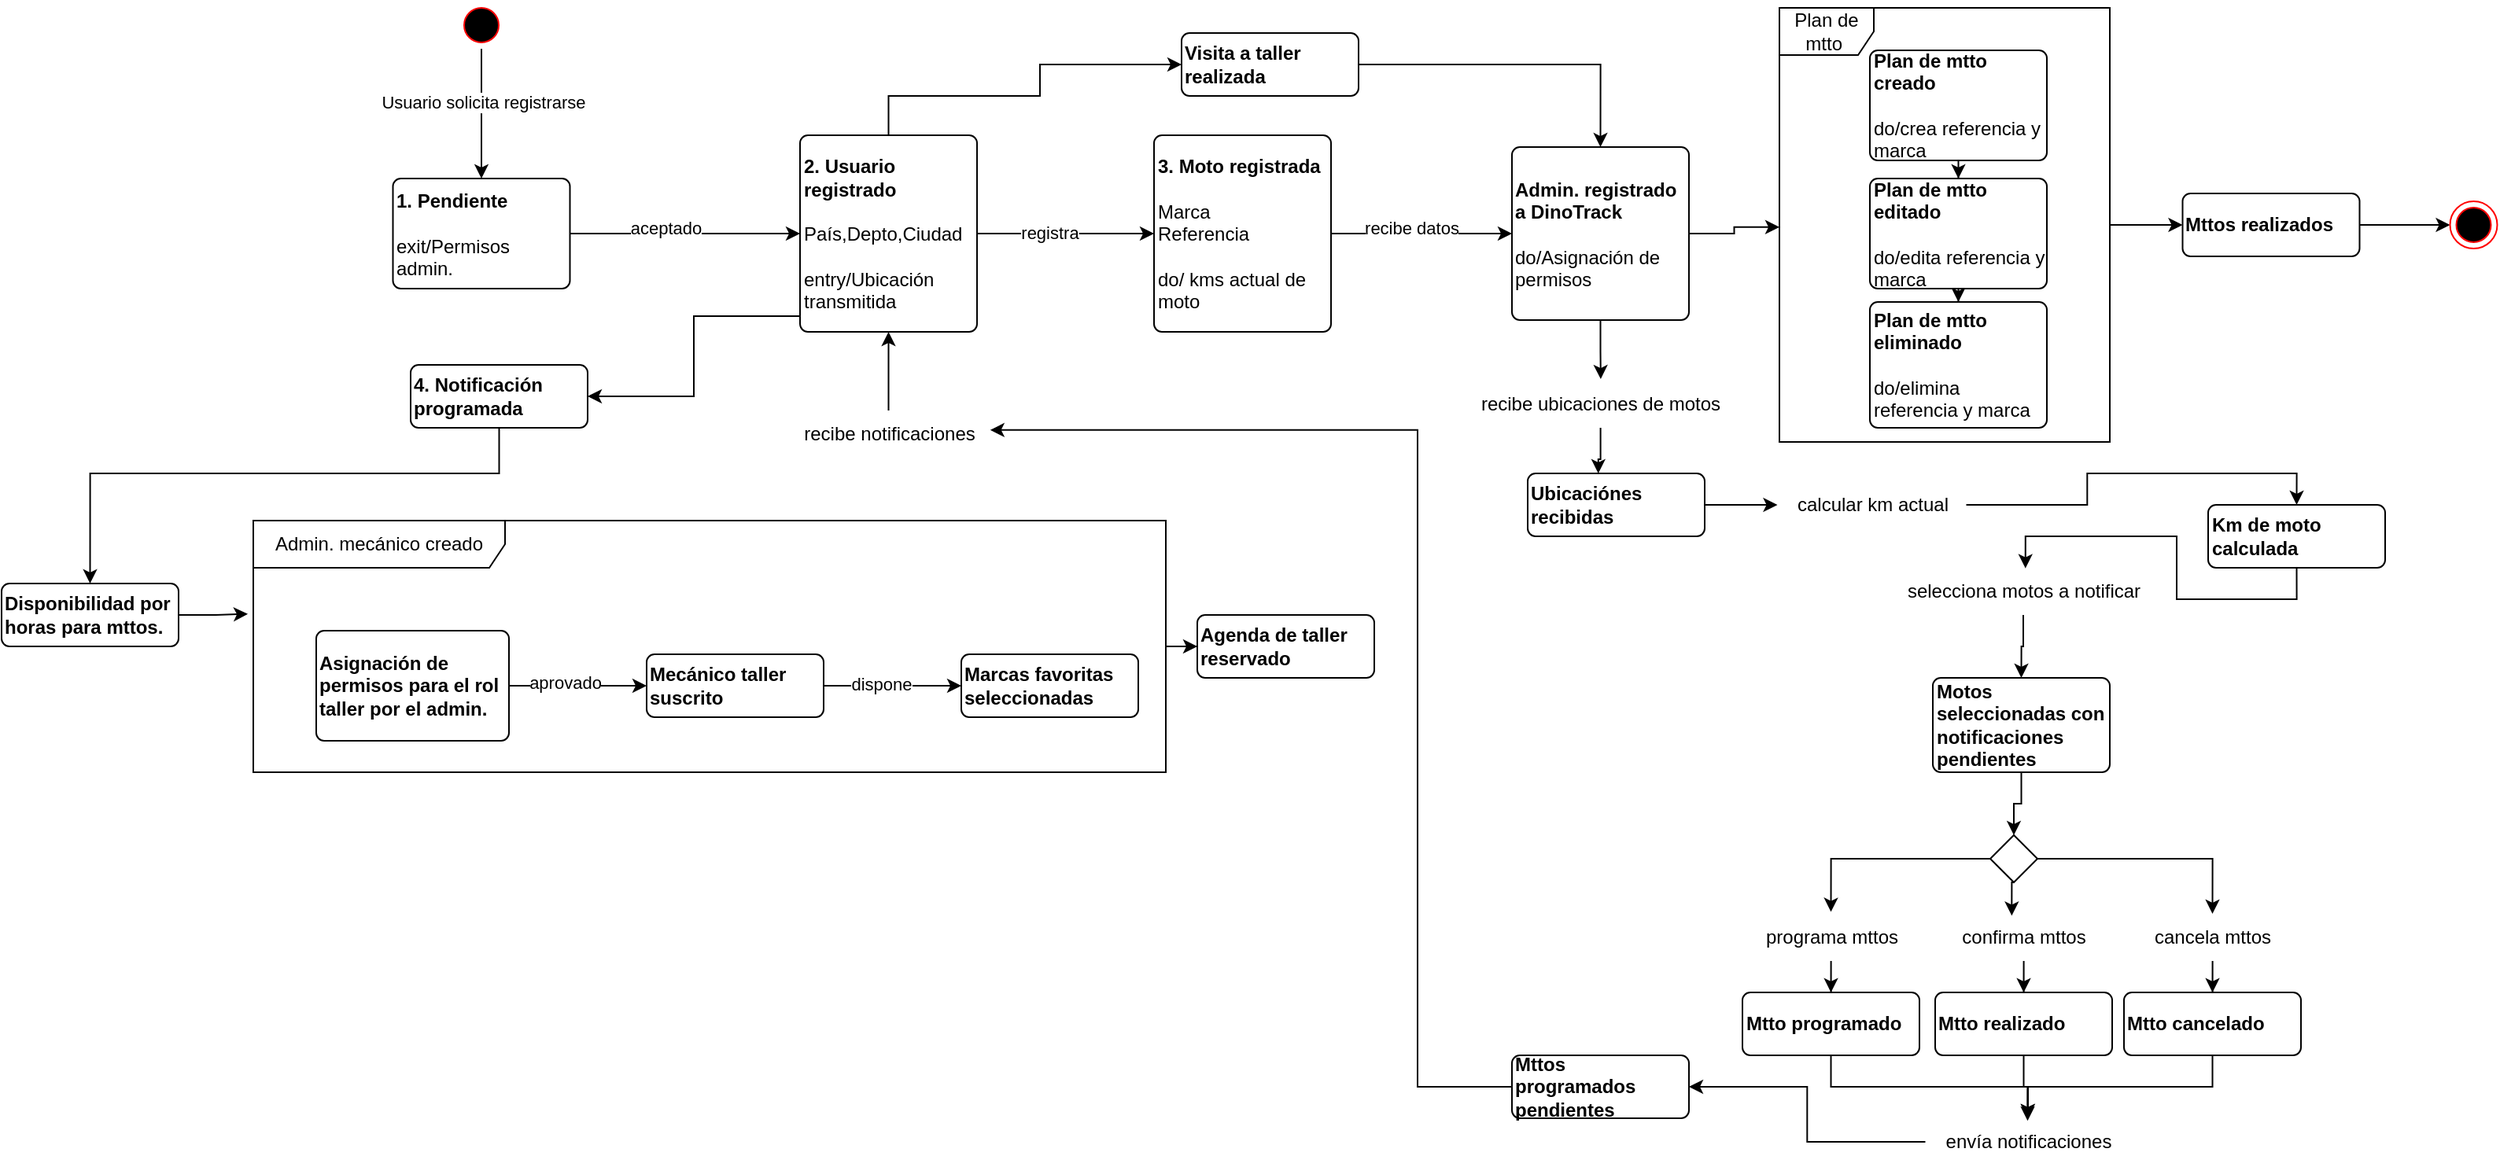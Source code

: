 <mxfile version="22.0.0" type="github">
  <diagram name="Page-1" id="2YBvvXClWsGukQMizWep">
    <mxGraphModel dx="3430" dy="1148" grid="1" gridSize="10" guides="1" tooltips="1" connect="1" arrows="1" fold="1" page="1" pageScale="1" pageWidth="850" pageHeight="1100" math="0" shadow="0">
      <root>
        <mxCell id="0" />
        <mxCell id="1" parent="0" />
        <mxCell id="9uB-aW_XzF6aLIXHZRKK-7" style="edgeStyle=orthogonalEdgeStyle;rounded=0;orthogonalLoop=1;jettySize=auto;html=1;entryX=0.5;entryY=0;entryDx=0;entryDy=0;" edge="1" parent="1" source="9uB-aW_XzF6aLIXHZRKK-2" target="9uB-aW_XzF6aLIXHZRKK-16">
          <mxGeometry relative="1" as="geometry">
            <mxPoint x="125" y="190" as="targetPoint" />
          </mxGeometry>
        </mxCell>
        <mxCell id="9uB-aW_XzF6aLIXHZRKK-9" value="Usuario solicita registrarse" style="edgeLabel;html=1;align=center;verticalAlign=middle;resizable=0;points=[];" vertex="1" connectable="0" parent="9uB-aW_XzF6aLIXHZRKK-7">
          <mxGeometry x="-0.173" y="1" relative="1" as="geometry">
            <mxPoint as="offset" />
          </mxGeometry>
        </mxCell>
        <mxCell id="9uB-aW_XzF6aLIXHZRKK-2" value="" style="ellipse;html=1;shape=startState;fillColor=#000000;strokeColor=#ff0000;" vertex="1" parent="1">
          <mxGeometry x="110" y="50" width="30" height="30" as="geometry" />
        </mxCell>
        <mxCell id="9uB-aW_XzF6aLIXHZRKK-18" style="edgeStyle=orthogonalEdgeStyle;rounded=0;orthogonalLoop=1;jettySize=auto;html=1;entryX=0;entryY=0.5;entryDx=0;entryDy=0;" edge="1" parent="1" source="9uB-aW_XzF6aLIXHZRKK-16" target="9uB-aW_XzF6aLIXHZRKK-19">
          <mxGeometry relative="1" as="geometry">
            <mxPoint x="230" y="200" as="targetPoint" />
          </mxGeometry>
        </mxCell>
        <mxCell id="9uB-aW_XzF6aLIXHZRKK-85" value="aceptado" style="edgeLabel;html=1;align=center;verticalAlign=middle;resizable=0;points=[];" vertex="1" connectable="0" parent="9uB-aW_XzF6aLIXHZRKK-18">
          <mxGeometry x="-0.176" y="4" relative="1" as="geometry">
            <mxPoint as="offset" />
          </mxGeometry>
        </mxCell>
        <mxCell id="9uB-aW_XzF6aLIXHZRKK-16" value="&lt;b&gt;1. Pendiente&lt;br&gt;&lt;br&gt;&lt;/b&gt;exit/Permisos admin." style="html=1;align=left;verticalAlign=middle;rounded=1;absoluteArcSize=1;arcSize=10;dashed=0;whiteSpace=wrap;" vertex="1" parent="1">
          <mxGeometry x="68.75" y="162.5" width="112.5" height="70" as="geometry" />
        </mxCell>
        <mxCell id="9uB-aW_XzF6aLIXHZRKK-21" style="edgeStyle=orthogonalEdgeStyle;rounded=0;orthogonalLoop=1;jettySize=auto;html=1;entryX=0;entryY=0.5;entryDx=0;entryDy=0;" edge="1" parent="1" source="9uB-aW_XzF6aLIXHZRKK-19" target="9uB-aW_XzF6aLIXHZRKK-20">
          <mxGeometry relative="1" as="geometry" />
        </mxCell>
        <mxCell id="9uB-aW_XzF6aLIXHZRKK-86" value="registra" style="edgeLabel;html=1;align=center;verticalAlign=middle;resizable=0;points=[];" vertex="1" connectable="0" parent="9uB-aW_XzF6aLIXHZRKK-21">
          <mxGeometry x="-0.18" y="1" relative="1" as="geometry">
            <mxPoint as="offset" />
          </mxGeometry>
        </mxCell>
        <mxCell id="9uB-aW_XzF6aLIXHZRKK-256" style="edgeStyle=orthogonalEdgeStyle;rounded=0;orthogonalLoop=1;jettySize=auto;html=1;entryX=1;entryY=0.5;entryDx=0;entryDy=0;" edge="1" parent="1" source="9uB-aW_XzF6aLIXHZRKK-19" target="9uB-aW_XzF6aLIXHZRKK-30">
          <mxGeometry relative="1" as="geometry">
            <Array as="points">
              <mxPoint x="260" y="250" />
              <mxPoint x="260" y="301" />
            </Array>
          </mxGeometry>
        </mxCell>
        <mxCell id="9uB-aW_XzF6aLIXHZRKK-261" style="edgeStyle=orthogonalEdgeStyle;rounded=0;orthogonalLoop=1;jettySize=auto;html=1;entryX=0;entryY=0.5;entryDx=0;entryDy=0;" edge="1" parent="1" source="9uB-aW_XzF6aLIXHZRKK-19" target="9uB-aW_XzF6aLIXHZRKK-44">
          <mxGeometry relative="1" as="geometry">
            <Array as="points">
              <mxPoint x="384" y="110" />
              <mxPoint x="480" y="110" />
              <mxPoint x="480" y="90" />
            </Array>
          </mxGeometry>
        </mxCell>
        <mxCell id="9uB-aW_XzF6aLIXHZRKK-19" value="&lt;b&gt;2. Usuario registrado&lt;/b&gt;&lt;br&gt;&lt;br&gt;País,Depto,Ciudad&lt;br&gt;&lt;br&gt;entry/Ubicación transmitida&lt;b&gt;&lt;br&gt;&lt;/b&gt;" style="html=1;align=left;verticalAlign=middle;rounded=1;absoluteArcSize=1;arcSize=10;dashed=0;whiteSpace=wrap;" vertex="1" parent="1">
          <mxGeometry x="327.5" y="135" width="112.5" height="125" as="geometry" />
        </mxCell>
        <mxCell id="9uB-aW_XzF6aLIXHZRKK-210" style="edgeStyle=orthogonalEdgeStyle;rounded=0;orthogonalLoop=1;jettySize=auto;html=1;entryX=0;entryY=0.5;entryDx=0;entryDy=0;" edge="1" parent="1" source="9uB-aW_XzF6aLIXHZRKK-20" target="9uB-aW_XzF6aLIXHZRKK-48">
          <mxGeometry relative="1" as="geometry" />
        </mxCell>
        <mxCell id="9uB-aW_XzF6aLIXHZRKK-211" value="recibe datos" style="edgeLabel;html=1;align=center;verticalAlign=middle;resizable=0;points=[];" vertex="1" connectable="0" parent="9uB-aW_XzF6aLIXHZRKK-210">
          <mxGeometry x="-0.123" y="4" relative="1" as="geometry">
            <mxPoint as="offset" />
          </mxGeometry>
        </mxCell>
        <mxCell id="9uB-aW_XzF6aLIXHZRKK-20" value="&lt;b&gt;3. Moto registrada&lt;br&gt;&lt;/b&gt;&lt;br&gt;Marca&lt;br&gt;Referencia&lt;br&gt;&lt;br&gt;do/ kms actual de moto" style="html=1;align=left;verticalAlign=middle;rounded=1;absoluteArcSize=1;arcSize=10;dashed=0;whiteSpace=wrap;" vertex="1" parent="1">
          <mxGeometry x="552.5" y="135" width="112.5" height="125" as="geometry" />
        </mxCell>
        <mxCell id="9uB-aW_XzF6aLIXHZRKK-257" style="edgeStyle=orthogonalEdgeStyle;rounded=0;orthogonalLoop=1;jettySize=auto;html=1;entryX=0.5;entryY=0;entryDx=0;entryDy=0;" edge="1" parent="1" source="9uB-aW_XzF6aLIXHZRKK-30" target="9uB-aW_XzF6aLIXHZRKK-76">
          <mxGeometry relative="1" as="geometry">
            <Array as="points">
              <mxPoint x="136" y="350" />
              <mxPoint x="-124" y="350" />
            </Array>
          </mxGeometry>
        </mxCell>
        <mxCell id="9uB-aW_XzF6aLIXHZRKK-30" value="&lt;b&gt;4. Notificación&amp;nbsp;&lt;br&gt;programada&lt;br&gt;&lt;/b&gt;" style="html=1;align=left;verticalAlign=middle;rounded=1;absoluteArcSize=1;arcSize=10;dashed=0;whiteSpace=wrap;" vertex="1" parent="1">
          <mxGeometry x="80" y="281" width="112.5" height="40" as="geometry" />
        </mxCell>
        <mxCell id="9uB-aW_XzF6aLIXHZRKK-247" style="edgeStyle=orthogonalEdgeStyle;rounded=0;orthogonalLoop=1;jettySize=auto;html=1;" edge="1" parent="1" source="9uB-aW_XzF6aLIXHZRKK-35" target="9uB-aW_XzF6aLIXHZRKK-73">
          <mxGeometry relative="1" as="geometry">
            <Array as="points">
              <mxPoint x="983" y="740" />
              <mxPoint x="1108" y="740" />
            </Array>
          </mxGeometry>
        </mxCell>
        <mxCell id="9uB-aW_XzF6aLIXHZRKK-35" value="&lt;b&gt;Mtto programado&lt;br&gt;&lt;/b&gt;" style="html=1;align=left;verticalAlign=middle;rounded=1;absoluteArcSize=1;arcSize=10;dashed=0;whiteSpace=wrap;" vertex="1" parent="1">
          <mxGeometry x="926.5" y="680" width="112.5" height="40" as="geometry" />
        </mxCell>
        <mxCell id="9uB-aW_XzF6aLIXHZRKK-250" style="edgeStyle=orthogonalEdgeStyle;rounded=0;orthogonalLoop=1;jettySize=auto;html=1;entryX=0.5;entryY=1;entryDx=0;entryDy=0;" edge="1" parent="1" source="9uB-aW_XzF6aLIXHZRKK-37" target="9uB-aW_XzF6aLIXHZRKK-19">
          <mxGeometry relative="1" as="geometry" />
        </mxCell>
        <mxCell id="9uB-aW_XzF6aLIXHZRKK-37" value="recibe notificaciones" style="text;html=1;align=center;verticalAlign=middle;resizable=0;points=[];autosize=1;strokeColor=none;fillColor=none;" vertex="1" parent="1">
          <mxGeometry x="318.75" y="310" width="130" height="30" as="geometry" />
        </mxCell>
        <mxCell id="9uB-aW_XzF6aLIXHZRKK-244" style="edgeStyle=orthogonalEdgeStyle;rounded=0;orthogonalLoop=1;jettySize=auto;html=1;entryX=0.5;entryY=0;entryDx=0;entryDy=0;" edge="1" parent="1" source="9uB-aW_XzF6aLIXHZRKK-39" target="9uB-aW_XzF6aLIXHZRKK-35">
          <mxGeometry relative="1" as="geometry" />
        </mxCell>
        <mxCell id="9uB-aW_XzF6aLIXHZRKK-39" value="programa mttos" style="text;html=1;align=center;verticalAlign=middle;resizable=0;points=[];autosize=1;strokeColor=none;fillColor=none;" vertex="1" parent="1">
          <mxGeometry x="927.75" y="630" width="110" height="30" as="geometry" />
        </mxCell>
        <mxCell id="9uB-aW_XzF6aLIXHZRKK-40" value="&lt;b&gt;Agenda de taller reservado&lt;br&gt;&lt;/b&gt;" style="html=1;align=left;verticalAlign=middle;rounded=1;absoluteArcSize=1;arcSize=10;dashed=0;whiteSpace=wrap;" vertex="1" parent="1">
          <mxGeometry x="580" y="440" width="112.5" height="40" as="geometry" />
        </mxCell>
        <mxCell id="9uB-aW_XzF6aLIXHZRKK-242" style="edgeStyle=orthogonalEdgeStyle;rounded=0;orthogonalLoop=1;jettySize=auto;html=1;entryX=0.5;entryY=0;entryDx=0;entryDy=0;" edge="1" parent="1" source="9uB-aW_XzF6aLIXHZRKK-41" target="9uB-aW_XzF6aLIXHZRKK-42">
          <mxGeometry relative="1" as="geometry" />
        </mxCell>
        <mxCell id="9uB-aW_XzF6aLIXHZRKK-41" value="confirma mttos" style="text;html=1;align=center;verticalAlign=middle;resizable=0;points=[];autosize=1;strokeColor=none;fillColor=none;" vertex="1" parent="1">
          <mxGeometry x="1055.25" y="630" width="100" height="30" as="geometry" />
        </mxCell>
        <mxCell id="9uB-aW_XzF6aLIXHZRKK-42" value="&lt;b&gt;Mtto realizado&lt;br&gt;&lt;/b&gt;" style="html=1;align=left;verticalAlign=middle;rounded=1;absoluteArcSize=1;arcSize=10;dashed=0;whiteSpace=wrap;" vertex="1" parent="1">
          <mxGeometry x="1049" y="680" width="112.5" height="40" as="geometry" />
        </mxCell>
        <mxCell id="9uB-aW_XzF6aLIXHZRKK-262" style="edgeStyle=orthogonalEdgeStyle;rounded=0;orthogonalLoop=1;jettySize=auto;html=1;entryX=0.5;entryY=0;entryDx=0;entryDy=0;" edge="1" parent="1" source="9uB-aW_XzF6aLIXHZRKK-44" target="9uB-aW_XzF6aLIXHZRKK-48">
          <mxGeometry relative="1" as="geometry" />
        </mxCell>
        <mxCell id="9uB-aW_XzF6aLIXHZRKK-44" value="&lt;b&gt;Visita a taller realizada&lt;br&gt;&lt;/b&gt;" style="html=1;align=left;verticalAlign=middle;rounded=1;absoluteArcSize=1;arcSize=10;dashed=0;whiteSpace=wrap;" vertex="1" parent="1">
          <mxGeometry x="570" y="70" width="112.5" height="40" as="geometry" />
        </mxCell>
        <mxCell id="9uB-aW_XzF6aLIXHZRKK-240" style="edgeStyle=orthogonalEdgeStyle;rounded=0;orthogonalLoop=1;jettySize=auto;html=1;entryX=0.5;entryY=0;entryDx=0;entryDy=0;" edge="1" parent="1" source="9uB-aW_XzF6aLIXHZRKK-45" target="9uB-aW_XzF6aLIXHZRKK-46">
          <mxGeometry relative="1" as="geometry" />
        </mxCell>
        <mxCell id="9uB-aW_XzF6aLIXHZRKK-45" value="cancela mttos" style="text;html=1;align=center;verticalAlign=middle;resizable=0;points=[];autosize=1;strokeColor=none;fillColor=none;" vertex="1" parent="1">
          <mxGeometry x="1175.25" y="630" width="100" height="30" as="geometry" />
        </mxCell>
        <mxCell id="9uB-aW_XzF6aLIXHZRKK-46" value="&lt;b&gt;Mtto cancelado&lt;br&gt;&lt;/b&gt;" style="html=1;align=left;verticalAlign=middle;rounded=1;absoluteArcSize=1;arcSize=10;dashed=0;whiteSpace=wrap;" vertex="1" parent="1">
          <mxGeometry x="1169" y="680" width="112.5" height="40" as="geometry" />
        </mxCell>
        <mxCell id="9uB-aW_XzF6aLIXHZRKK-48" value="&lt;b&gt;Admin. registrado a DinoTrack&lt;/b&gt;&lt;br&gt;&lt;br&gt;do/Asignación de permisos&amp;nbsp;" style="html=1;align=left;verticalAlign=middle;rounded=1;absoluteArcSize=1;arcSize=10;dashed=0;whiteSpace=wrap;" vertex="1" parent="1">
          <mxGeometry x="780" y="142.5" width="112.5" height="110" as="geometry" />
        </mxCell>
        <mxCell id="9uB-aW_XzF6aLIXHZRKK-224" style="edgeStyle=orthogonalEdgeStyle;rounded=0;orthogonalLoop=1;jettySize=auto;html=1;" edge="1" parent="1" source="9uB-aW_XzF6aLIXHZRKK-59" target="9uB-aW_XzF6aLIXHZRKK-60">
          <mxGeometry relative="1" as="geometry" />
        </mxCell>
        <mxCell id="9uB-aW_XzF6aLIXHZRKK-59" value="&lt;b&gt;Plan de mtto creado&lt;/b&gt;&lt;br&gt;&lt;br&gt;do/crea referencia y marca" style="html=1;align=left;verticalAlign=middle;rounded=1;absoluteArcSize=1;arcSize=10;dashed=0;whiteSpace=wrap;" vertex="1" parent="1">
          <mxGeometry x="1007.5" y="81" width="112.5" height="70" as="geometry" />
        </mxCell>
        <mxCell id="9uB-aW_XzF6aLIXHZRKK-225" style="edgeStyle=orthogonalEdgeStyle;rounded=0;orthogonalLoop=1;jettySize=auto;html=1;" edge="1" parent="1" source="9uB-aW_XzF6aLIXHZRKK-60" target="9uB-aW_XzF6aLIXHZRKK-61">
          <mxGeometry relative="1" as="geometry" />
        </mxCell>
        <mxCell id="9uB-aW_XzF6aLIXHZRKK-60" value="&lt;b&gt;Plan de mtto editado&lt;/b&gt;&lt;br&gt;&lt;br&gt;do/edita referencia y marca" style="html=1;align=left;verticalAlign=middle;rounded=1;absoluteArcSize=1;arcSize=10;dashed=0;whiteSpace=wrap;" vertex="1" parent="1">
          <mxGeometry x="1007.5" y="162.5" width="112.5" height="70" as="geometry" />
        </mxCell>
        <mxCell id="9uB-aW_XzF6aLIXHZRKK-61" value="&lt;b&gt;Plan de mtto eliminado&lt;/b&gt;&lt;br&gt;&lt;br&gt;do/elimina referencia y marca" style="html=1;align=left;verticalAlign=middle;rounded=1;absoluteArcSize=1;arcSize=10;dashed=0;whiteSpace=wrap;" vertex="1" parent="1">
          <mxGeometry x="1007.5" y="241" width="112.5" height="80" as="geometry" />
        </mxCell>
        <mxCell id="9uB-aW_XzF6aLIXHZRKK-233" style="edgeStyle=orthogonalEdgeStyle;rounded=0;orthogonalLoop=1;jettySize=auto;html=1;entryX=0.5;entryY=0;entryDx=0;entryDy=0;" edge="1" parent="1" source="9uB-aW_XzF6aLIXHZRKK-62" target="9uB-aW_XzF6aLIXHZRKK-63">
          <mxGeometry relative="1" as="geometry" />
        </mxCell>
        <mxCell id="9uB-aW_XzF6aLIXHZRKK-62" value="calcular km actual" style="text;html=1;align=center;verticalAlign=middle;resizable=0;points=[];autosize=1;strokeColor=none;fillColor=none;" vertex="1" parent="1">
          <mxGeometry x="948.75" y="355" width="120" height="30" as="geometry" />
        </mxCell>
        <mxCell id="9uB-aW_XzF6aLIXHZRKK-63" value="&lt;b&gt;Km de moto calculada&lt;br&gt;&lt;/b&gt;" style="html=1;align=left;verticalAlign=middle;rounded=1;absoluteArcSize=1;arcSize=10;dashed=0;whiteSpace=wrap;" vertex="1" parent="1">
          <mxGeometry x="1222.5" y="370" width="112.5" height="40" as="geometry" />
        </mxCell>
        <mxCell id="9uB-aW_XzF6aLIXHZRKK-232" style="edgeStyle=orthogonalEdgeStyle;rounded=0;orthogonalLoop=1;jettySize=auto;html=1;" edge="1" parent="1" source="9uB-aW_XzF6aLIXHZRKK-65" target="9uB-aW_XzF6aLIXHZRKK-62">
          <mxGeometry relative="1" as="geometry" />
        </mxCell>
        <mxCell id="9uB-aW_XzF6aLIXHZRKK-65" value="&lt;b&gt;Ubicaciónes recibidas&lt;br&gt;&lt;/b&gt;" style="html=1;align=left;verticalAlign=middle;rounded=1;absoluteArcSize=1;arcSize=10;dashed=0;whiteSpace=wrap;" vertex="1" parent="1">
          <mxGeometry x="790" y="350" width="112.5" height="40" as="geometry" />
        </mxCell>
        <mxCell id="9uB-aW_XzF6aLIXHZRKK-238" style="edgeStyle=orthogonalEdgeStyle;rounded=0;orthogonalLoop=1;jettySize=auto;html=1;entryX=0.5;entryY=0;entryDx=0;entryDy=0;" edge="1" parent="1" source="9uB-aW_XzF6aLIXHZRKK-66" target="9uB-aW_XzF6aLIXHZRKK-237">
          <mxGeometry relative="1" as="geometry" />
        </mxCell>
        <mxCell id="9uB-aW_XzF6aLIXHZRKK-66" value="&lt;b&gt;Motos seleccionadas con notificaciones pendientes&lt;br&gt;&lt;/b&gt;" style="html=1;align=left;verticalAlign=middle;rounded=1;absoluteArcSize=1;arcSize=10;dashed=0;whiteSpace=wrap;" vertex="1" parent="1">
          <mxGeometry x="1047.5" y="480" width="112.5" height="60" as="geometry" />
        </mxCell>
        <mxCell id="9uB-aW_XzF6aLIXHZRKK-68" value="&lt;b&gt;Mttos programados pendientes&lt;br&gt;&lt;/b&gt;" style="html=1;align=left;verticalAlign=middle;rounded=1;absoluteArcSize=1;arcSize=10;dashed=0;whiteSpace=wrap;" vertex="1" parent="1">
          <mxGeometry x="780" y="720" width="112.5" height="40" as="geometry" />
        </mxCell>
        <mxCell id="9uB-aW_XzF6aLIXHZRKK-236" style="edgeStyle=orthogonalEdgeStyle;rounded=0;orthogonalLoop=1;jettySize=auto;html=1;entryX=0.5;entryY=0;entryDx=0;entryDy=0;" edge="1" parent="1" source="9uB-aW_XzF6aLIXHZRKK-69" target="9uB-aW_XzF6aLIXHZRKK-66">
          <mxGeometry relative="1" as="geometry" />
        </mxCell>
        <mxCell id="9uB-aW_XzF6aLIXHZRKK-69" value="selecciona motos a notificar" style="text;html=1;align=center;verticalAlign=middle;resizable=0;points=[];autosize=1;strokeColor=none;fillColor=none;" vertex="1" parent="1">
          <mxGeometry x="1020" y="410" width="170" height="30" as="geometry" />
        </mxCell>
        <mxCell id="9uB-aW_XzF6aLIXHZRKK-72" value="recibe ubicaciones de motos" style="text;html=1;align=center;verticalAlign=middle;resizable=0;points=[];autosize=1;strokeColor=none;fillColor=none;" vertex="1" parent="1">
          <mxGeometry x="746.25" y="291" width="180" height="30" as="geometry" />
        </mxCell>
        <mxCell id="9uB-aW_XzF6aLIXHZRKK-248" value="" style="edgeStyle=orthogonalEdgeStyle;rounded=0;orthogonalLoop=1;jettySize=auto;html=1;" edge="1" parent="1" source="9uB-aW_XzF6aLIXHZRKK-73" target="9uB-aW_XzF6aLIXHZRKK-68">
          <mxGeometry relative="1" as="geometry" />
        </mxCell>
        <mxCell id="9uB-aW_XzF6aLIXHZRKK-73" value="envía notificaciones" style="text;html=1;align=center;verticalAlign=middle;resizable=0;points=[];autosize=1;strokeColor=none;fillColor=none;" vertex="1" parent="1">
          <mxGeometry x="1042.75" y="760" width="130" height="30" as="geometry" />
        </mxCell>
        <mxCell id="9uB-aW_XzF6aLIXHZRKK-76" value="&lt;b&gt;Disponibilidad por horas para mttos.&lt;br&gt;&lt;/b&gt;" style="html=1;align=left;verticalAlign=middle;rounded=1;absoluteArcSize=1;arcSize=10;dashed=0;whiteSpace=wrap;" vertex="1" parent="1">
          <mxGeometry x="-180" y="420" width="112.5" height="40" as="geometry" />
        </mxCell>
        <mxCell id="9uB-aW_XzF6aLIXHZRKK-79" style="edgeStyle=orthogonalEdgeStyle;rounded=0;orthogonalLoop=1;jettySize=auto;html=1;entryX=0;entryY=0.5;entryDx=0;entryDy=0;" edge="1" parent="1" source="9uB-aW_XzF6aLIXHZRKK-77" target="9uB-aW_XzF6aLIXHZRKK-78">
          <mxGeometry relative="1" as="geometry" />
        </mxCell>
        <mxCell id="9uB-aW_XzF6aLIXHZRKK-77" value="&lt;b&gt;Mttos realizados&lt;br&gt;&lt;/b&gt;" style="html=1;align=left;verticalAlign=middle;rounded=1;absoluteArcSize=1;arcSize=10;dashed=0;whiteSpace=wrap;" vertex="1" parent="1">
          <mxGeometry x="1206.25" y="172" width="112.5" height="40" as="geometry" />
        </mxCell>
        <mxCell id="9uB-aW_XzF6aLIXHZRKK-78" value="" style="ellipse;html=1;shape=endState;fillColor=#000000;strokeColor=#ff0000;" vertex="1" parent="1">
          <mxGeometry x="1376.25" y="177" width="30" height="30" as="geometry" />
        </mxCell>
        <mxCell id="9uB-aW_XzF6aLIXHZRKK-106" style="edgeStyle=orthogonalEdgeStyle;rounded=0;orthogonalLoop=1;jettySize=auto;html=1;entryX=0;entryY=0.5;entryDx=0;entryDy=0;" edge="1" parent="1" source="9uB-aW_XzF6aLIXHZRKK-92" target="9uB-aW_XzF6aLIXHZRKK-40">
          <mxGeometry relative="1" as="geometry" />
        </mxCell>
        <mxCell id="9uB-aW_XzF6aLIXHZRKK-92" value="Admin. mecánico creado" style="shape=umlFrame;whiteSpace=wrap;html=1;pointerEvents=0;recursiveResize=0;container=1;collapsible=0;width=160;" vertex="1" parent="1">
          <mxGeometry x="-20" y="380" width="580" height="160" as="geometry" />
        </mxCell>
        <mxCell id="9uB-aW_XzF6aLIXHZRKK-71" value="&lt;b&gt;Mecánico taller suscrito&lt;br&gt;&lt;/b&gt;" style="html=1;align=left;verticalAlign=middle;rounded=1;absoluteArcSize=1;arcSize=10;dashed=0;whiteSpace=wrap;" vertex="1" parent="9uB-aW_XzF6aLIXHZRKK-92">
          <mxGeometry x="250" y="85" width="112.5" height="40" as="geometry" />
        </mxCell>
        <mxCell id="9uB-aW_XzF6aLIXHZRKK-89" style="edgeStyle=orthogonalEdgeStyle;rounded=0;orthogonalLoop=1;jettySize=auto;html=1;exitX=1;exitY=0.5;exitDx=0;exitDy=0;entryX=0;entryY=0.5;entryDx=0;entryDy=0;" edge="1" parent="9uB-aW_XzF6aLIXHZRKK-92" source="9uB-aW_XzF6aLIXHZRKK-74" target="9uB-aW_XzF6aLIXHZRKK-71">
          <mxGeometry relative="1" as="geometry" />
        </mxCell>
        <mxCell id="9uB-aW_XzF6aLIXHZRKK-101" value="aprovado" style="edgeLabel;html=1;align=center;verticalAlign=middle;resizable=0;points=[];" vertex="1" connectable="0" parent="9uB-aW_XzF6aLIXHZRKK-89">
          <mxGeometry x="-0.201" y="2" relative="1" as="geometry">
            <mxPoint as="offset" />
          </mxGeometry>
        </mxCell>
        <mxCell id="9uB-aW_XzF6aLIXHZRKK-75" value="&lt;b&gt;Marcas favoritas seleccionadas&lt;br&gt;&lt;/b&gt;" style="html=1;align=left;verticalAlign=middle;rounded=1;absoluteArcSize=1;arcSize=10;dashed=0;whiteSpace=wrap;" vertex="1" parent="9uB-aW_XzF6aLIXHZRKK-92">
          <mxGeometry x="450" y="85" width="112.5" height="40" as="geometry" />
        </mxCell>
        <mxCell id="9uB-aW_XzF6aLIXHZRKK-90" style="edgeStyle=orthogonalEdgeStyle;rounded=0;orthogonalLoop=1;jettySize=auto;html=1;entryX=0;entryY=0.5;entryDx=0;entryDy=0;" edge="1" parent="9uB-aW_XzF6aLIXHZRKK-92" source="9uB-aW_XzF6aLIXHZRKK-71" target="9uB-aW_XzF6aLIXHZRKK-75">
          <mxGeometry relative="1" as="geometry" />
        </mxCell>
        <mxCell id="9uB-aW_XzF6aLIXHZRKK-102" value="dispone" style="edgeLabel;html=1;align=center;verticalAlign=middle;resizable=0;points=[];" vertex="1" connectable="0" parent="9uB-aW_XzF6aLIXHZRKK-90">
          <mxGeometry x="-0.17" y="1" relative="1" as="geometry">
            <mxPoint as="offset" />
          </mxGeometry>
        </mxCell>
        <mxCell id="9uB-aW_XzF6aLIXHZRKK-74" value="&lt;b&gt;Asignación de permisos para el rol taller por el admin.&lt;br&gt;&lt;/b&gt;" style="html=1;align=left;verticalAlign=middle;rounded=1;absoluteArcSize=1;arcSize=10;dashed=0;whiteSpace=wrap;" vertex="1" parent="9uB-aW_XzF6aLIXHZRKK-92">
          <mxGeometry x="40" y="70" width="122.5" height="70" as="geometry" />
        </mxCell>
        <mxCell id="9uB-aW_XzF6aLIXHZRKK-263" style="edgeStyle=orthogonalEdgeStyle;rounded=0;orthogonalLoop=1;jettySize=auto;html=1;entryX=0;entryY=0.5;entryDx=0;entryDy=0;" edge="1" parent="1" source="9uB-aW_XzF6aLIXHZRKK-212" target="9uB-aW_XzF6aLIXHZRKK-77">
          <mxGeometry relative="1" as="geometry" />
        </mxCell>
        <mxCell id="9uB-aW_XzF6aLIXHZRKK-212" value="Plan de mtto&amp;nbsp;" style="shape=umlFrame;whiteSpace=wrap;html=1;pointerEvents=0;" vertex="1" parent="1">
          <mxGeometry x="950" y="54" width="210" height="276" as="geometry" />
        </mxCell>
        <mxCell id="9uB-aW_XzF6aLIXHZRKK-227" style="edgeStyle=orthogonalEdgeStyle;rounded=0;orthogonalLoop=1;jettySize=auto;html=1;entryX=0;entryY=0.505;entryDx=0;entryDy=0;entryPerimeter=0;" edge="1" parent="1" source="9uB-aW_XzF6aLIXHZRKK-48" target="9uB-aW_XzF6aLIXHZRKK-212">
          <mxGeometry relative="1" as="geometry" />
        </mxCell>
        <mxCell id="9uB-aW_XzF6aLIXHZRKK-231" style="edgeStyle=orthogonalEdgeStyle;rounded=0;orthogonalLoop=1;jettySize=auto;html=1;entryX=0.399;entryY=0;entryDx=0;entryDy=0;entryPerimeter=0;" edge="1" parent="1" source="9uB-aW_XzF6aLIXHZRKK-72" target="9uB-aW_XzF6aLIXHZRKK-65">
          <mxGeometry relative="1" as="geometry" />
        </mxCell>
        <mxCell id="9uB-aW_XzF6aLIXHZRKK-234" style="edgeStyle=orthogonalEdgeStyle;rounded=0;orthogonalLoop=1;jettySize=auto;html=1;exitX=0.5;exitY=1;exitDx=0;exitDy=0;entryX=0.508;entryY=0.011;entryDx=0;entryDy=0;entryPerimeter=0;" edge="1" parent="1" source="9uB-aW_XzF6aLIXHZRKK-63" target="9uB-aW_XzF6aLIXHZRKK-69">
          <mxGeometry relative="1" as="geometry" />
        </mxCell>
        <mxCell id="9uB-aW_XzF6aLIXHZRKK-237" value="" style="rhombus;" vertex="1" parent="1">
          <mxGeometry x="1084" y="580" width="30" height="30" as="geometry" />
        </mxCell>
        <mxCell id="9uB-aW_XzF6aLIXHZRKK-239" style="edgeStyle=orthogonalEdgeStyle;rounded=0;orthogonalLoop=1;jettySize=auto;html=1;entryX=0.5;entryY=0;entryDx=0;entryDy=0;entryPerimeter=0;" edge="1" parent="1" source="9uB-aW_XzF6aLIXHZRKK-237" target="9uB-aW_XzF6aLIXHZRKK-45">
          <mxGeometry relative="1" as="geometry" />
        </mxCell>
        <mxCell id="9uB-aW_XzF6aLIXHZRKK-241" style="edgeStyle=orthogonalEdgeStyle;rounded=0;orthogonalLoop=1;jettySize=auto;html=1;exitX=0.5;exitY=1;exitDx=0;exitDy=0;entryX=0.424;entryY=0.04;entryDx=0;entryDy=0;entryPerimeter=0;" edge="1" parent="1" source="9uB-aW_XzF6aLIXHZRKK-237" target="9uB-aW_XzF6aLIXHZRKK-41">
          <mxGeometry relative="1" as="geometry" />
        </mxCell>
        <mxCell id="9uB-aW_XzF6aLIXHZRKK-243" style="edgeStyle=orthogonalEdgeStyle;rounded=0;orthogonalLoop=1;jettySize=auto;html=1;entryX=0.5;entryY=-0.04;entryDx=0;entryDy=0;entryPerimeter=0;" edge="1" parent="1" source="9uB-aW_XzF6aLIXHZRKK-237" target="9uB-aW_XzF6aLIXHZRKK-39">
          <mxGeometry relative="1" as="geometry" />
        </mxCell>
        <mxCell id="9uB-aW_XzF6aLIXHZRKK-245" style="edgeStyle=orthogonalEdgeStyle;rounded=0;orthogonalLoop=1;jettySize=auto;html=1;entryX=0.5;entryY=0;entryDx=0;entryDy=0;entryPerimeter=0;" edge="1" parent="1" source="9uB-aW_XzF6aLIXHZRKK-46" target="9uB-aW_XzF6aLIXHZRKK-73">
          <mxGeometry relative="1" as="geometry" />
        </mxCell>
        <mxCell id="9uB-aW_XzF6aLIXHZRKK-246" style="edgeStyle=orthogonalEdgeStyle;rounded=0;orthogonalLoop=1;jettySize=auto;html=1;entryX=0.5;entryY=0.053;entryDx=0;entryDy=0;entryPerimeter=0;" edge="1" parent="1" source="9uB-aW_XzF6aLIXHZRKK-42" target="9uB-aW_XzF6aLIXHZRKK-73">
          <mxGeometry relative="1" as="geometry" />
        </mxCell>
        <mxCell id="9uB-aW_XzF6aLIXHZRKK-249" style="edgeStyle=orthogonalEdgeStyle;rounded=0;orthogonalLoop=1;jettySize=auto;html=1;entryX=0.997;entryY=0.413;entryDx=0;entryDy=0;entryPerimeter=0;" edge="1" parent="1" source="9uB-aW_XzF6aLIXHZRKK-68" target="9uB-aW_XzF6aLIXHZRKK-37">
          <mxGeometry relative="1" as="geometry">
            <Array as="points">
              <mxPoint x="720" y="740" />
              <mxPoint x="720" y="322" />
            </Array>
          </mxGeometry>
        </mxCell>
        <mxCell id="9uB-aW_XzF6aLIXHZRKK-252" style="edgeStyle=orthogonalEdgeStyle;rounded=0;orthogonalLoop=1;jettySize=auto;html=1;entryX=0.501;entryY=-0.033;entryDx=0;entryDy=0;entryPerimeter=0;" edge="1" parent="1" source="9uB-aW_XzF6aLIXHZRKK-48" target="9uB-aW_XzF6aLIXHZRKK-72">
          <mxGeometry relative="1" as="geometry" />
        </mxCell>
        <mxCell id="9uB-aW_XzF6aLIXHZRKK-258" style="edgeStyle=orthogonalEdgeStyle;rounded=0;orthogonalLoop=1;jettySize=auto;html=1;entryX=-0.006;entryY=0.371;entryDx=0;entryDy=0;entryPerimeter=0;" edge="1" parent="1" source="9uB-aW_XzF6aLIXHZRKK-76" target="9uB-aW_XzF6aLIXHZRKK-92">
          <mxGeometry relative="1" as="geometry" />
        </mxCell>
      </root>
    </mxGraphModel>
  </diagram>
</mxfile>
